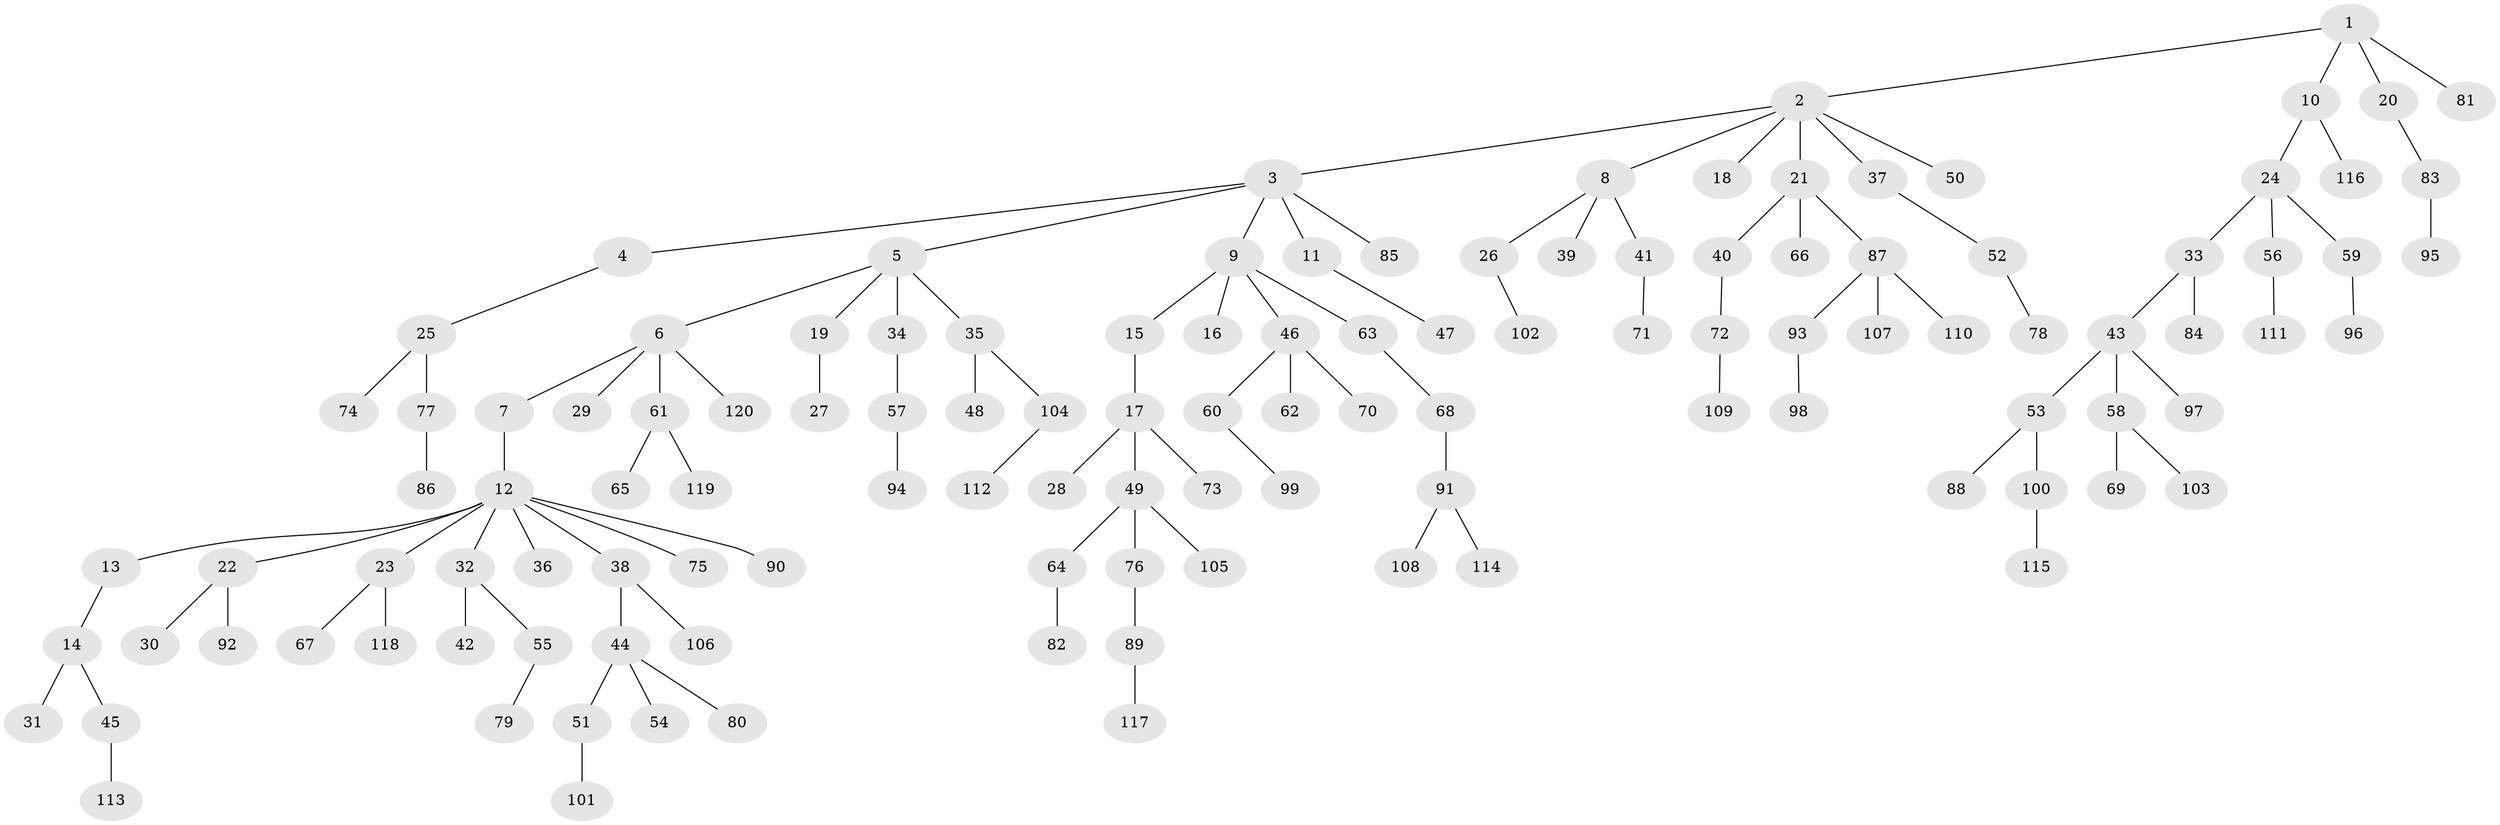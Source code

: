 // coarse degree distribution, {3: 0.11666666666666667, 5: 0.03333333333333333, 4: 0.08333333333333333, 2: 0.35, 1: 0.4166666666666667}
// Generated by graph-tools (version 1.1) at 2025/52/03/04/25 22:52:00]
// undirected, 120 vertices, 119 edges
graph export_dot {
  node [color=gray90,style=filled];
  1;
  2;
  3;
  4;
  5;
  6;
  7;
  8;
  9;
  10;
  11;
  12;
  13;
  14;
  15;
  16;
  17;
  18;
  19;
  20;
  21;
  22;
  23;
  24;
  25;
  26;
  27;
  28;
  29;
  30;
  31;
  32;
  33;
  34;
  35;
  36;
  37;
  38;
  39;
  40;
  41;
  42;
  43;
  44;
  45;
  46;
  47;
  48;
  49;
  50;
  51;
  52;
  53;
  54;
  55;
  56;
  57;
  58;
  59;
  60;
  61;
  62;
  63;
  64;
  65;
  66;
  67;
  68;
  69;
  70;
  71;
  72;
  73;
  74;
  75;
  76;
  77;
  78;
  79;
  80;
  81;
  82;
  83;
  84;
  85;
  86;
  87;
  88;
  89;
  90;
  91;
  92;
  93;
  94;
  95;
  96;
  97;
  98;
  99;
  100;
  101;
  102;
  103;
  104;
  105;
  106;
  107;
  108;
  109;
  110;
  111;
  112;
  113;
  114;
  115;
  116;
  117;
  118;
  119;
  120;
  1 -- 2;
  1 -- 10;
  1 -- 20;
  1 -- 81;
  2 -- 3;
  2 -- 8;
  2 -- 18;
  2 -- 21;
  2 -- 37;
  2 -- 50;
  3 -- 4;
  3 -- 5;
  3 -- 9;
  3 -- 11;
  3 -- 85;
  4 -- 25;
  5 -- 6;
  5 -- 19;
  5 -- 34;
  5 -- 35;
  6 -- 7;
  6 -- 29;
  6 -- 61;
  6 -- 120;
  7 -- 12;
  8 -- 26;
  8 -- 39;
  8 -- 41;
  9 -- 15;
  9 -- 16;
  9 -- 46;
  9 -- 63;
  10 -- 24;
  10 -- 116;
  11 -- 47;
  12 -- 13;
  12 -- 22;
  12 -- 23;
  12 -- 32;
  12 -- 36;
  12 -- 38;
  12 -- 75;
  12 -- 90;
  13 -- 14;
  14 -- 31;
  14 -- 45;
  15 -- 17;
  17 -- 28;
  17 -- 49;
  17 -- 73;
  19 -- 27;
  20 -- 83;
  21 -- 40;
  21 -- 66;
  21 -- 87;
  22 -- 30;
  22 -- 92;
  23 -- 67;
  23 -- 118;
  24 -- 33;
  24 -- 56;
  24 -- 59;
  25 -- 74;
  25 -- 77;
  26 -- 102;
  32 -- 42;
  32 -- 55;
  33 -- 43;
  33 -- 84;
  34 -- 57;
  35 -- 48;
  35 -- 104;
  37 -- 52;
  38 -- 44;
  38 -- 106;
  40 -- 72;
  41 -- 71;
  43 -- 53;
  43 -- 58;
  43 -- 97;
  44 -- 51;
  44 -- 54;
  44 -- 80;
  45 -- 113;
  46 -- 60;
  46 -- 62;
  46 -- 70;
  49 -- 64;
  49 -- 76;
  49 -- 105;
  51 -- 101;
  52 -- 78;
  53 -- 88;
  53 -- 100;
  55 -- 79;
  56 -- 111;
  57 -- 94;
  58 -- 69;
  58 -- 103;
  59 -- 96;
  60 -- 99;
  61 -- 65;
  61 -- 119;
  63 -- 68;
  64 -- 82;
  68 -- 91;
  72 -- 109;
  76 -- 89;
  77 -- 86;
  83 -- 95;
  87 -- 93;
  87 -- 107;
  87 -- 110;
  89 -- 117;
  91 -- 108;
  91 -- 114;
  93 -- 98;
  100 -- 115;
  104 -- 112;
}
